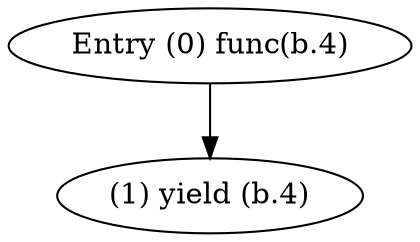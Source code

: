 digraph {
    0 [ label = "Entry (0) func(b.4)" ]
    1 [ label = "(1) yield (b.4)" ]
    0 -> 1 [ label = "" ]
}
